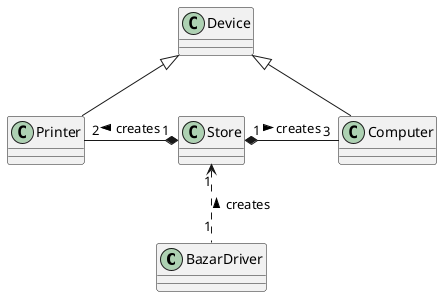 @startuml

class BazarDriver {

}

class Store {

}

class Printer {

}

class Computer {

}

class Device {

}

Printer -u-|> Device
Computer -u-|> Device

Printer "2" -r-* "1" Store : creates <
Computer "3" -l-* "1" Store : creates <

BazarDriver "1" .u.> "1" Store : creates >



@enduml